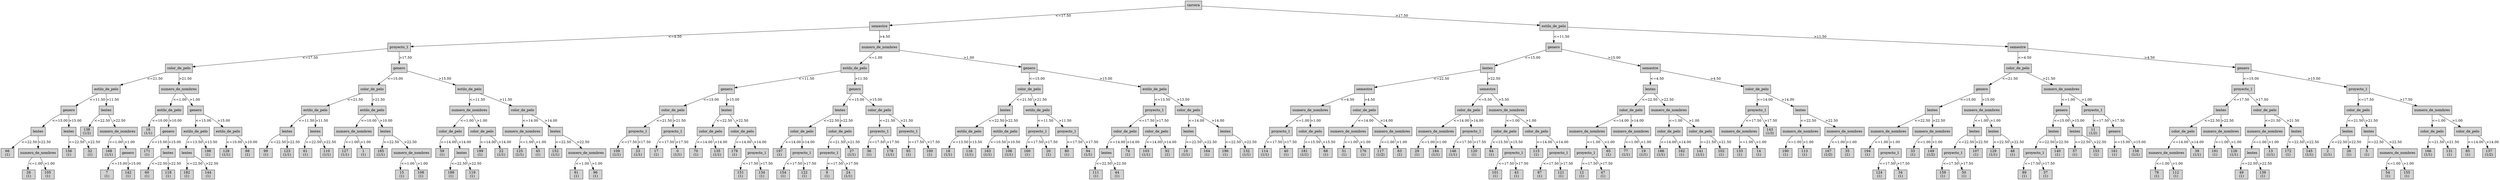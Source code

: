 digraph ID3_Tree {
"0" [shape=box, style=filled, label="carrera
", weight=1]
"1" [shape=box, style=filled, label="semestre
", weight=2]
0 -> 1 [ label = "<=17.50"];
"2" [shape=box, style=filled, label="proyecto_1
", weight=3]
1 -> 2 [ label = "<=4.50"];
"3" [shape=box, style=filled, label="color_de_pelo
", weight=4]
2 -> 3 [ label = "<=17.50"];
"4" [shape=box, style=filled, label="estilo_de_pelo
", weight=5]
3 -> 4 [ label = "<=21.50"];
"5" [shape=box, style=filled, label="genero
", weight=6]
4 -> 5 [ label = "<=11.50"];
"6" [shape=box, style=filled, label="lentes
", weight=7]
5 -> 6 [ label = "<=15.00"];
"7" [shape=box, style=filled, label="66
(1)
", weight=8]
6 -> 7 [ label = "<=22.50"];
"8" [shape=box, style=filled, label="numero_de_nombres
", weight=8]
6 -> 8 [ label = ">22.50"];
"9" [shape=box, style=filled, label="28
(1)
", weight=9]
8 -> 9 [ label = "<=1.00"];
"10" [shape=box, style=filled, label="105
(1)
", weight=9]
8 -> 10 [ label = ">1.00"];
"11" [shape=box, style=filled, label="lentes
", weight=7]
5 -> 11 [ label = ">15.00"];
"12" [shape=box, style=filled, label="156
(1)
", weight=8]
11 -> 12 [ label = "<=22.50"];
"13" [shape=box, style=filled, label="32
(1)
", weight=8]
11 -> 13 [ label = ">22.50"];
"14" [shape=box, style=filled, label="lentes
", weight=6]
4 -> 14 [ label = ">11.50"];
"15" [shape=box, style=filled, label="138
(1/2)
", weight=7]
14 -> 15 [ label = "<=22.50"];
"16" [shape=box, style=filled, label="numero_de_nombres
", weight=7]
14 -> 16 [ label = ">22.50"];
"17" [shape=box, style=filled, label="168
(1/1)
", weight=8]
16 -> 17 [ label = "<=1.00"];
"18" [shape=box, style=filled, label="genero
", weight=8]
16 -> 18 [ label = ">1.00"];
"19" [shape=box, style=filled, label="7
(1)
", weight=9]
18 -> 19 [ label = "<=15.00"];
"20" [shape=box, style=filled, label="142
(1)
", weight=9]
18 -> 20 [ label = ">15.00"];
"21" [shape=box, style=filled, label="numero_de_nombres
", weight=5]
3 -> 21 [ label = ">21.50"];
"22" [shape=box, style=filled, label="estilo_de_pelo
", weight=6]
21 -> 22 [ label = "<=1.00"];
"23" [shape=box, style=filled, label="16
(1/1)
", weight=7]
22 -> 23 [ label = "<=10.00"];
"24" [shape=box, style=filled, label="genero
", weight=7]
22 -> 24 [ label = ">10.00"];
"25" [shape=box, style=filled, label="171
(1)
", weight=8]
24 -> 25 [ label = "<=15.00"];
"26" [shape=box, style=filled, label="lentes
", weight=8]
24 -> 26 [ label = ">15.00"];
"27" [shape=box, style=filled, label="60
(1)
", weight=9]
26 -> 27 [ label = "<=22.50"];
"28" [shape=box, style=filled, label="118
(1)
", weight=9]
26 -> 28 [ label = ">22.50"];
"29" [shape=box, style=filled, label="genero
", weight=6]
21 -> 29 [ label = ">1.00"];
"30" [shape=box, style=filled, label="estilo_de_pelo
", weight=7]
29 -> 30 [ label = "<=15.00"];
"31" [shape=box, style=filled, label="lentes
", weight=8]
30 -> 31 [ label = "<=13.50"];
"32" [shape=box, style=filled, label="182
(1)
", weight=9]
31 -> 32 [ label = "<=22.50"];
"33" [shape=box, style=filled, label="144
(1)
", weight=9]
31 -> 33 [ label = ">22.50"];
"34" [shape=box, style=filled, label="198
(1)
", weight=8]
30 -> 34 [ label = ">13.50"];
"35" [shape=box, style=filled, label="estilo_de_pelo
", weight=7]
29 -> 35 [ label = ">15.00"];
"36" [shape=box, style=filled, label="128
(1/1)
", weight=8]
35 -> 36 [ label = "<=10.00"];
"37" [shape=box, style=filled, label="88
(1)
", weight=8]
35 -> 37 [ label = ">10.00"];
"38" [shape=box, style=filled, label="genero
", weight=4]
2 -> 38 [ label = ">17.50"];
"39" [shape=box, style=filled, label="color_de_pelo
", weight=5]
38 -> 39 [ label = "<=15.00"];
"40" [shape=box, style=filled, label="estilo_de_pelo
", weight=6]
39 -> 40 [ label = "<=21.50"];
"41" [shape=box, style=filled, label="lentes
", weight=7]
40 -> 41 [ label = "<=11.50"];
"42" [shape=box, style=filled, label="99
(1)
", weight=8]
41 -> 42 [ label = "<=22.50"];
"43" [shape=box, style=filled, label="123
(1/1)
", weight=8]
41 -> 43 [ label = ">22.50"];
"44" [shape=box, style=filled, label="lentes
", weight=7]
40 -> 44 [ label = ">11.50"];
"45" [shape=box, style=filled, label="61
(1)
", weight=8]
44 -> 45 [ label = "<=22.50"];
"46" [shape=box, style=filled, label="110
(1/1)
", weight=8]
44 -> 46 [ label = ">22.50"];
"47" [shape=box, style=filled, label="estilo_de_pelo
", weight=6]
39 -> 47 [ label = ">21.50"];
"48" [shape=box, style=filled, label="numero_de_nombres
", weight=7]
47 -> 48 [ label = "<=10.00"];
"49" [shape=box, style=filled, label="127
(1/1)
", weight=8]
48 -> 49 [ label = "<=1.00"];
"50" [shape=box, style=filled, label="1
(1)
", weight=8]
48 -> 50 [ label = ">1.00"];
"51" [shape=box, style=filled, label="lentes
", weight=7]
47 -> 51 [ label = ">10.00"];
"52" [shape=box, style=filled, label="185
(1/1)
", weight=8]
51 -> 52 [ label = "<=22.50"];
"53" [shape=box, style=filled, label="numero_de_nombres
", weight=8]
51 -> 53 [ label = ">22.50"];
"54" [shape=box, style=filled, label="15
(1)
", weight=9]
53 -> 54 [ label = "<=1.00"];
"55" [shape=box, style=filled, label="108
(1)
", weight=9]
53 -> 55 [ label = ">1.00"];
"56" [shape=box, style=filled, label="estilo_de_pelo
", weight=5]
38 -> 56 [ label = ">15.00"];
"57" [shape=box, style=filled, label="numero_de_nombres
", weight=6]
56 -> 57 [ label = "<=11.50"];
"58" [shape=box, style=filled, label="color_de_pelo
", weight=7]
57 -> 58 [ label = "<=1.00"];
"59" [shape=box, style=filled, label="59
(1)
", weight=8]
58 -> 59 [ label = "<=14.00"];
"60" [shape=box, style=filled, label="lentes
", weight=8]
58 -> 60 [ label = ">14.00"];
"61" [shape=box, style=filled, label="188
(1)
", weight=9]
60 -> 61 [ label = "<=22.50"];
"62" [shape=box, style=filled, label="119
(1)
", weight=9]
60 -> 62 [ label = ">22.50"];
"63" [shape=box, style=filled, label="color_de_pelo
", weight=7]
57 -> 63 [ label = ">1.00"];
"64" [shape=box, style=filled, label="199
(1)
", weight=8]
63 -> 64 [ label = "<=14.00"];
"65" [shape=box, style=filled, label="22
(1/1)
", weight=8]
63 -> 65 [ label = ">14.00"];
"66" [shape=box, style=filled, label="color_de_pelo
", weight=6]
56 -> 66 [ label = ">11.50"];
"67" [shape=box, style=filled, label="numero_de_nombres
", weight=7]
66 -> 67 [ label = "<=14.00"];
"68" [shape=box, style=filled, label="125
(1/1)
", weight=8]
67 -> 68 [ label = "<=1.00"];
"69" [shape=box, style=filled, label="45
(1)
", weight=8]
67 -> 69 [ label = ">1.00"];
"70" [shape=box, style=filled, label="lentes
", weight=7]
66 -> 70 [ label = ">14.00"];
"71" [shape=box, style=filled, label="152
(1/1)
", weight=8]
70 -> 71 [ label = "<=22.50"];
"72" [shape=box, style=filled, label="numero_de_nombres
", weight=8]
70 -> 72 [ label = ">22.50"];
"73" [shape=box, style=filled, label="91
(1)
", weight=9]
72 -> 73 [ label = "<=1.00"];
"74" [shape=box, style=filled, label="96
(1)
", weight=9]
72 -> 74 [ label = ">1.00"];
"75" [shape=box, style=filled, label="numero_de_nombres
", weight=3]
1 -> 75 [ label = ">4.50"];
"76" [shape=box, style=filled, label="estilo_de_pelo
", weight=4]
75 -> 76 [ label = "<=1.00"];
"77" [shape=box, style=filled, label="genero
", weight=5]
76 -> 77 [ label = "<=11.50"];
"78" [shape=box, style=filled, label="color_de_pelo
", weight=6]
77 -> 78 [ label = "<=15.00"];
"79" [shape=box, style=filled, label="proyecto_1
", weight=7]
78 -> 79 [ label = "<=21.50"];
"80" [shape=box, style=filled, label="109
(1/1)
", weight=8]
79 -> 80 [ label = "<=17.50"];
"81" [shape=box, style=filled, label="23
(1/1)
", weight=8]
79 -> 81 [ label = ">17.50"];
"82" [shape=box, style=filled, label="proyecto_1
", weight=7]
78 -> 82 [ label = ">21.50"];
"83" [shape=box, style=filled, label="17
(1)
", weight=8]
82 -> 83 [ label = "<=17.50"];
"84" [shape=box, style=filled, label="0
(1/1)
", weight=8]
82 -> 84 [ label = ">17.50"];
"85" [shape=box, style=filled, label="lentes
", weight=6]
77 -> 85 [ label = ">15.00"];
"86" [shape=box, style=filled, label="color_de_pelo
", weight=7]
85 -> 86 [ label = "<=22.50"];
"87" [shape=box, style=filled, label="70
(1)
", weight=8]
86 -> 87 [ label = "<=14.00"];
"88" [shape=box, style=filled, label="135
(1/1)
", weight=8]
86 -> 88 [ label = ">14.00"];
"89" [shape=box, style=filled, label="color_de_pelo
", weight=7]
85 -> 89 [ label = ">22.50"];
"90" [shape=box, style=filled, label="179
(1)
", weight=8]
89 -> 90 [ label = "<=14.00"];
"91" [shape=box, style=filled, label="proyecto_1
", weight=8]
89 -> 91 [ label = ">14.00"];
"92" [shape=box, style=filled, label="151
(1)
", weight=9]
91 -> 92 [ label = "<=17.50"];
"93" [shape=box, style=filled, label="134
(1)
", weight=9]
91 -> 93 [ label = ">17.50"];
"94" [shape=box, style=filled, label="genero
", weight=5]
76 -> 94 [ label = ">11.50"];
"95" [shape=box, style=filled, label="lentes
", weight=6]
94 -> 95 [ label = "<=15.00"];
"96" [shape=box, style=filled, label="color_de_pelo
", weight=7]
95 -> 96 [ label = "<=22.50"];
"97" [shape=box, style=filled, label="197
(1)
", weight=8]
96 -> 97 [ label = "<=14.00"];
"98" [shape=box, style=filled, label="proyecto_1
", weight=8]
96 -> 98 [ label = ">14.00"];
"99" [shape=box, style=filled, label="154
(1)
", weight=9]
98 -> 99 [ label = "<=17.50"];
"100" [shape=box, style=filled, label="122
(1)
", weight=9]
98 -> 100 [ label = ">17.50"];
"101" [shape=box, style=filled, label="color_de_pelo
", weight=7]
95 -> 101 [ label = ">22.50"];
"102" [shape=box, style=filled, label="proyecto_1
", weight=8]
101 -> 102 [ label = "<=21.50"];
"103" [shape=box, style=filled, label="9
(1)
", weight=9]
102 -> 103 [ label = "<=17.50"];
"104" [shape=box, style=filled, label="24
(1/1)
", weight=9]
102 -> 104 [ label = ">17.50"];
"105" [shape=box, style=filled, label="27
(1/1)
", weight=8]
101 -> 105 [ label = ">21.50"];
"106" [shape=box, style=filled, label="color_de_pelo
", weight=6]
94 -> 106 [ label = ">15.00"];
"107" [shape=box, style=filled, label="proyecto_1
", weight=7]
106 -> 107 [ label = "<=21.50"];
"108" [shape=box, style=filled, label="36
(1)
", weight=8]
107 -> 108 [ label = "<=17.50"];
"109" [shape=box, style=filled, label="178
(1/1)
", weight=8]
107 -> 109 [ label = ">17.50"];
"110" [shape=box, style=filled, label="proyecto_1
", weight=7]
106 -> 110 [ label = ">21.50"];
"111" [shape=box, style=filled, label="93
(1)
", weight=8]
110 -> 111 [ label = "<=17.50"];
"112" [shape=box, style=filled, label="100
(1)
", weight=8]
110 -> 112 [ label = ">17.50"];
"113" [shape=box, style=filled, label="genero
", weight=4]
75 -> 113 [ label = ">1.00"];
"114" [shape=box, style=filled, label="color_de_pelo
", weight=5]
113 -> 114 [ label = "<=15.00"];
"115" [shape=box, style=filled, label="lentes
", weight=6]
114 -> 115 [ label = "<=21.50"];
"116" [shape=box, style=filled, label="estilo_de_pelo
", weight=7]
115 -> 116 [ label = "<=22.50"];
"117" [shape=box, style=filled, label="18
(1/1)
", weight=8]
116 -> 117 [ label = "<=13.50"];
"118" [shape=box, style=filled, label="116
(1/1)
", weight=8]
116 -> 118 [ label = ">13.50"];
"119" [shape=box, style=filled, label="estilo_de_pelo
", weight=7]
115 -> 119 [ label = ">22.50"];
"120" [shape=box, style=filled, label="163
(1/1)
", weight=8]
119 -> 120 [ label = "<=10.50"];
"121" [shape=box, style=filled, label="106
(1/1)
", weight=8]
119 -> 121 [ label = ">10.50"];
"122" [shape=box, style=filled, label="estilo_de_pelo
", weight=6]
114 -> 122 [ label = ">21.50"];
"123" [shape=box, style=filled, label="proyecto_1
", weight=7]
122 -> 123 [ label = "<=11.50"];
"124" [shape=box, style=filled, label="160
(1)
", weight=8]
123 -> 124 [ label = "<=17.50"];
"125" [shape=box, style=filled, label="20
(1)
", weight=8]
123 -> 125 [ label = ">17.50"];
"126" [shape=box, style=filled, label="proyecto_1
", weight=7]
122 -> 126 [ label = ">11.50"];
"127" [shape=box, style=filled, label="80
(1)
", weight=8]
126 -> 127 [ label = "<=17.50"];
"128" [shape=box, style=filled, label="94
(1/1)
", weight=8]
126 -> 128 [ label = ">17.50"];
"129" [shape=box, style=filled, label="estilo_de_pelo
", weight=5]
113 -> 129 [ label = ">15.00"];
"130" [shape=box, style=filled, label="proyecto_1
", weight=6]
129 -> 130 [ label = "<=13.50"];
"131" [shape=box, style=filled, label="color_de_pelo
", weight=7]
130 -> 131 [ label = "<=17.50"];
"132" [shape=box, style=filled, label="lentes
", weight=8]
131 -> 132 [ label = "<=14.00"];
"133" [shape=box, style=filled, label="111
(1)
", weight=9]
132 -> 133 [ label = "<=22.50"];
"134" [shape=box, style=filled, label="44
(1)
", weight=9]
132 -> 134 [ label = ">22.50"];
"135" [shape=box, style=filled, label="74
(1)
", weight=8]
131 -> 135 [ label = ">14.00"];
"136" [shape=box, style=filled, label="color_de_pelo
", weight=7]
130 -> 136 [ label = ">17.50"];
"137" [shape=box, style=filled, label="103
(1/1)
", weight=8]
136 -> 137 [ label = "<=14.00"];
"138" [shape=box, style=filled, label="92
(1)
", weight=8]
136 -> 138 [ label = ">14.00"];
"139" [shape=box, style=filled, label="color_de_pelo
", weight=6]
129 -> 139 [ label = ">13.50"];
"140" [shape=box, style=filled, label="lentes
", weight=7]
139 -> 140 [ label = "<=14.00"];
"141" [shape=box, style=filled, label="10
(1/1)
", weight=8]
140 -> 141 [ label = "<=22.50"];
"142" [shape=box, style=filled, label="164
(1)
", weight=8]
140 -> 142 [ label = ">22.50"];
"143" [shape=box, style=filled, label="lentes
", weight=7]
139 -> 143 [ label = ">14.00"];
"144" [shape=box, style=filled, label="196
(1)
", weight=8]
143 -> 144 [ label = "<=22.50"];
"145" [shape=box, style=filled, label="132
(1/1)
", weight=8]
143 -> 145 [ label = ">22.50"];
"146" [shape=box, style=filled, label="estilo_de_pelo
", weight=2]
0 -> 146 [ label = ">17.50"];
"147" [shape=box, style=filled, label="genero
", weight=3]
146 -> 147 [ label = "<=11.50"];
"148" [shape=box, style=filled, label="lentes
", weight=4]
147 -> 148 [ label = "<=15.00"];
"149" [shape=box, style=filled, label="semestre
", weight=5]
148 -> 149 [ label = "<=22.50"];
"150" [shape=box, style=filled, label="numero_de_nombres
", weight=6]
149 -> 150 [ label = "<=4.50"];
"151" [shape=box, style=filled, label="proyecto_1
", weight=7]
150 -> 151 [ label = "<=1.00"];
"152" [shape=box, style=filled, label="114
(1/1)
", weight=8]
151 -> 152 [ label = "<=17.50"];
"153" [shape=box, style=filled, label="40
(1)
", weight=8]
151 -> 153 [ label = ">17.50"];
"154" [shape=box, style=filled, label="color_de_pelo
", weight=7]
150 -> 154 [ label = ">1.00"];
"155" [shape=box, style=filled, label="181
(1/1)
", weight=8]
154 -> 155 [ label = "<=15.50"];
"156" [shape=box, style=filled, label="68
(1)
", weight=8]
154 -> 156 [ label = ">15.50"];
"157" [shape=box, style=filled, label="color_de_pelo
", weight=6]
149 -> 157 [ label = ">4.50"];
"158" [shape=box, style=filled, label="numero_de_nombres
", weight=7]
157 -> 158 [ label = "<=14.00"];
"159" [shape=box, style=filled, label="51
(1)
", weight=8]
158 -> 159 [ label = "<=1.00"];
"160" [shape=box, style=filled, label="176
(1)
", weight=8]
158 -> 160 [ label = ">1.00"];
"161" [shape=box, style=filled, label="numero_de_nombres
", weight=7]
157 -> 161 [ label = ">14.00"];
"162" [shape=box, style=filled, label="117
(1/2)
", weight=8]
161 -> 162 [ label = "<=1.00"];
"163" [shape=box, style=filled, label="63
(1)
", weight=8]
161 -> 163 [ label = ">1.00"];
"164" [shape=box, style=filled, label="semestre
", weight=5]
148 -> 164 [ label = ">22.50"];
"165" [shape=box, style=filled, label="color_de_pelo
", weight=6]
164 -> 165 [ label = "<=5.50"];
"166" [shape=box, style=filled, label="numero_de_nombres
", weight=7]
165 -> 166 [ label = "<=14.00"];
"167" [shape=box, style=filled, label="29
(1)
", weight=8]
166 -> 167 [ label = "<=1.00"];
"168" [shape=box, style=filled, label="184
(1/1)
", weight=8]
166 -> 168 [ label = ">1.00"];
"169" [shape=box, style=filled, label="proyecto_1
", weight=7]
165 -> 169 [ label = ">14.00"];
"170" [shape=box, style=filled, label="146
(1/1)
", weight=8]
169 -> 170 [ label = "<=17.50"];
"171" [shape=box, style=filled, label="120
(1)
", weight=8]
169 -> 171 [ label = ">17.50"];
"172" [shape=box, style=filled, label="numero_de_nombres
", weight=6]
164 -> 172 [ label = ">5.50"];
"173" [shape=box, style=filled, label="color_de_pelo
", weight=7]
172 -> 173 [ label = "<=1.00"];
"174" [shape=box, style=filled, label="84
(1)
", weight=8]
173 -> 174 [ label = "<=15.50"];
"175" [shape=box, style=filled, label="proyecto_1
", weight=8]
173 -> 175 [ label = ">15.50"];
"176" [shape=box, style=filled, label="101
(1)
", weight=9]
175 -> 176 [ label = "<=17.50"];
"177" [shape=box, style=filled, label="43
(1)
", weight=9]
175 -> 177 [ label = ">17.50"];
"178" [shape=box, style=filled, label="color_de_pelo
", weight=7]
172 -> 178 [ label = ">1.00"];
"179" [shape=box, style=filled, label="115
(1)
", weight=8]
178 -> 179 [ label = "<=14.00"];
"180" [shape=box, style=filled, label="proyecto_1
", weight=8]
178 -> 180 [ label = ">14.00"];
"181" [shape=box, style=filled, label="87
(1)
", weight=9]
180 -> 181 [ label = "<=17.50"];
"182" [shape=box, style=filled, label="121
(1)
", weight=9]
180 -> 182 [ label = ">17.50"];
"183" [shape=box, style=filled, label="semestre
", weight=4]
147 -> 183 [ label = ">15.00"];
"184" [shape=box, style=filled, label="lentes
", weight=5]
183 -> 184 [ label = "<=4.50"];
"185" [shape=box, style=filled, label="color_de_pelo
", weight=6]
184 -> 185 [ label = "<=22.50"];
"186" [shape=box, style=filled, label="numero_de_nombres
", weight=7]
185 -> 186 [ label = "<=14.00"];
"187" [shape=box, style=filled, label="proyecto_1
", weight=8]
186 -> 187 [ label = "<=1.00"];
"188" [shape=box, style=filled, label="12
(1)
", weight=9]
187 -> 188 [ label = "<=17.50"];
"189" [shape=box, style=filled, label="47
(1)
", weight=9]
187 -> 189 [ label = ">17.50"];
"190" [shape=box, style=filled, label="65
(1)
", weight=8]
186 -> 190 [ label = ">1.00"];
"191" [shape=box, style=filled, label="numero_de_nombres
", weight=7]
185 -> 191 [ label = ">14.00"];
"192" [shape=box, style=filled, label="77
(1/1)
", weight=8]
191 -> 192 [ label = "<=1.00"];
"193" [shape=box, style=filled, label="19
(1/1)
", weight=8]
191 -> 193 [ label = ">1.00"];
"194" [shape=box, style=filled, label="numero_de_nombres
", weight=6]
184 -> 194 [ label = ">22.50"];
"195" [shape=box, style=filled, label="color_de_pelo
", weight=7]
194 -> 195 [ label = "<=1.00"];
"196" [shape=box, style=filled, label="186
(1/1)
", weight=8]
195 -> 196 [ label = "<=14.00"];
"197" [shape=box, style=filled, label="162
(1)
", weight=8]
195 -> 197 [ label = ">14.00"];
"198" [shape=box, style=filled, label="color_de_pelo
", weight=7]
194 -> 198 [ label = ">1.00"];
"199" [shape=box, style=filled, label="141
(1/1)
", weight=8]
198 -> 199 [ label = "<=21.50"];
"200" [shape=box, style=filled, label="102
(1)
", weight=8]
198 -> 200 [ label = ">21.50"];
"201" [shape=box, style=filled, label="color_de_pelo
", weight=5]
183 -> 201 [ label = ">4.50"];
"202" [shape=box, style=filled, label="proyecto_1
", weight=6]
201 -> 202 [ label = "<=14.00"];
"203" [shape=box, style=filled, label="numero_de_nombres
", weight=7]
202 -> 203 [ label = "<=17.50"];
"204" [shape=box, style=filled, label="133
(1)
", weight=8]
203 -> 204 [ label = "<=1.00"];
"205" [shape=box, style=filled, label="14
(1)
", weight=8]
203 -> 205 [ label = ">1.00"];
"206" [shape=box, style=filled, label="143
(1/3)
", weight=7]
202 -> 206 [ label = ">17.50"];
"207" [shape=box, style=filled, label="lentes
", weight=6]
201 -> 207 [ label = ">14.00"];
"208" [shape=box, style=filled, label="numero_de_nombres
", weight=7]
207 -> 208 [ label = "<=22.50"];
"209" [shape=box, style=filled, label="190
(1)
", weight=8]
208 -> 209 [ label = "<=1.00"];
"210" [shape=box, style=filled, label="113
(1)
", weight=8]
208 -> 210 [ label = ">1.00"];
"211" [shape=box, style=filled, label="numero_de_nombres
", weight=7]
207 -> 211 [ label = ">22.50"];
"212" [shape=box, style=filled, label="167
(1/2)
", weight=8]
211 -> 212 [ label = "<=1.00"];
"213" [shape=box, style=filled, label="35
(1)
", weight=8]
211 -> 213 [ label = ">1.00"];
"214" [shape=box, style=filled, label="semestre
", weight=3]
146 -> 214 [ label = ">11.50"];
"215" [shape=box, style=filled, label="color_de_pelo
", weight=4]
214 -> 215 [ label = "<=4.50"];
"216" [shape=box, style=filled, label="genero
", weight=5]
215 -> 216 [ label = "<=21.50"];
"217" [shape=box, style=filled, label="lentes
", weight=6]
216 -> 217 [ label = "<=15.00"];
"218" [shape=box, style=filled, label="numero_de_nombres
", weight=7]
217 -> 218 [ label = "<=22.50"];
"219" [shape=box, style=filled, label="194
(1)
", weight=8]
218 -> 219 [ label = "<=1.00"];
"220" [shape=box, style=filled, label="proyecto_1
", weight=8]
218 -> 220 [ label = ">1.00"];
"221" [shape=box, style=filled, label="124
(1)
", weight=9]
220 -> 221 [ label = "<=17.50"];
"222" [shape=box, style=filled, label="34
(1)
", weight=9]
220 -> 222 [ label = ">17.50"];
"223" [shape=box, style=filled, label="numero_de_nombres
", weight=7]
217 -> 223 [ label = ">22.50"];
"224" [shape=box, style=filled, label="33
(1)
", weight=8]
223 -> 224 [ label = "<=1.00"];
"225" [shape=box, style=filled, label="149
(1/2)
", weight=8]
223 -> 225 [ label = ">1.00"];
"226" [shape=box, style=filled, label="numero_de_nombres
", weight=6]
216 -> 226 [ label = ">15.00"];
"227" [shape=box, style=filled, label="lentes
", weight=7]
226 -> 227 [ label = "<=1.00"];
"228" [shape=box, style=filled, label="proyecto_1
", weight=8]
227 -> 228 [ label = "<=22.50"];
"229" [shape=box, style=filled, label="159
(1)
", weight=9]
228 -> 229 [ label = "<=17.50"];
"230" [shape=box, style=filled, label="50
(1)
", weight=9]
228 -> 230 [ label = ">17.50"];
"231" [shape=box, style=filled, label="107
(1)
", weight=8]
227 -> 231 [ label = ">22.50"];
"232" [shape=box, style=filled, label="lentes
", weight=7]
226 -> 232 [ label = ">1.00"];
"233" [shape=box, style=filled, label="129
(1/1)
", weight=8]
232 -> 233 [ label = "<=22.50"];
"234" [shape=box, style=filled, label="48
(1)
", weight=8]
232 -> 234 [ label = ">22.50"];
"235" [shape=box, style=filled, label="numero_de_nombres
", weight=5]
215 -> 235 [ label = ">21.50"];
"236" [shape=box, style=filled, label="genero
", weight=6]
235 -> 236 [ label = "<=1.00"];
"237" [shape=box, style=filled, label="lentes
", weight=7]
236 -> 237 [ label = "<=15.00"];
"238" [shape=box, style=filled, label="proyecto_1
", weight=8]
237 -> 238 [ label = "<=22.50"];
"239" [shape=box, style=filled, label="89
(1)
", weight=9]
238 -> 239 [ label = "<=17.50"];
"240" [shape=box, style=filled, label="37
(1)
", weight=9]
238 -> 240 [ label = ">17.50"];
"241" [shape=box, style=filled, label="140
(1)
", weight=8]
237 -> 241 [ label = ">22.50"];
"242" [shape=box, style=filled, label="lentes
", weight=7]
236 -> 242 [ label = ">15.00"];
"243" [shape=box, style=filled, label="57
(1)
", weight=8]
242 -> 243 [ label = "<=22.50"];
"244" [shape=box, style=filled, label="153
(1)
", weight=8]
242 -> 244 [ label = ">22.50"];
"245" [shape=box, style=filled, label="proyecto_1
", weight=6]
235 -> 245 [ label = ">1.00"];
"246" [shape=box, style=filled, label="11
(1/2)
", weight=7]
245 -> 246 [ label = "<=17.50"];
"247" [shape=box, style=filled, label="genero
", weight=7]
245 -> 247 [ label = ">17.50"];
"248" [shape=box, style=filled, label="161
(1)
", weight=8]
247 -> 248 [ label = "<=15.00"];
"249" [shape=box, style=filled, label="158
(1/1)
", weight=8]
247 -> 249 [ label = ">15.00"];
"250" [shape=box, style=filled, label="genero
", weight=4]
214 -> 250 [ label = ">4.50"];
"251" [shape=box, style=filled, label="proyecto_1
", weight=5]
250 -> 251 [ label = "<=15.00"];
"252" [shape=box, style=filled, label="lentes
", weight=6]
251 -> 252 [ label = "<=17.50"];
"253" [shape=box, style=filled, label="color_de_pelo
", weight=7]
252 -> 253 [ label = "<=22.50"];
"254" [shape=box, style=filled, label="numero_de_nombres
", weight=8]
253 -> 254 [ label = "<=14.00"];
"255" [shape=box, style=filled, label="78
(1)
", weight=9]
254 -> 255 [ label = "<=1.00"];
"256" [shape=box, style=filled, label="112
(1)
", weight=9]
254 -> 256 [ label = ">1.00"];
"257" [shape=box, style=filled, label="39
(1/1)
", weight=8]
253 -> 257 [ label = ">14.00"];
"258" [shape=box, style=filled, label="numero_de_nombres
", weight=7]
252 -> 258 [ label = ">22.50"];
"259" [shape=box, style=filled, label="191
(1)
", weight=8]
258 -> 259 [ label = "<=1.00"];
"260" [shape=box, style=filled, label="126
(1/1)
", weight=8]
258 -> 260 [ label = ">1.00"];
"261" [shape=box, style=filled, label="color_de_pelo
", weight=6]
251 -> 261 [ label = ">17.50"];
"262" [shape=box, style=filled, label="numero_de_nombres
", weight=7]
261 -> 262 [ label = "<=21.50"];
"263" [shape=box, style=filled, label="lentes
", weight=8]
262 -> 263 [ label = "<=1.00"];
"264" [shape=box, style=filled, label="49
(1)
", weight=9]
263 -> 264 [ label = "<=22.50"];
"265" [shape=box, style=filled, label="139
(1)
", weight=9]
263 -> 265 [ label = ">22.50"];
"266" [shape=box, style=filled, label="13
(1/1)
", weight=8]
262 -> 266 [ label = ">1.00"];
"267" [shape=box, style=filled, label="lentes
", weight=7]
261 -> 267 [ label = ">21.50"];
"268" [shape=box, style=filled, label="172
(1)
", weight=8]
267 -> 268 [ label = "<=22.50"];
"269" [shape=box, style=filled, label="145
(1/1)
", weight=8]
267 -> 269 [ label = ">22.50"];
"270" [shape=box, style=filled, label="proyecto_1
", weight=5]
250 -> 270 [ label = ">15.00"];
"271" [shape=box, style=filled, label="color_de_pelo
", weight=6]
270 -> 271 [ label = "<=17.50"];
"272" [shape=box, style=filled, label="lentes
", weight=7]
271 -> 272 [ label = "<=21.50"];
"273" [shape=box, style=filled, label="2
(1/1)
", weight=8]
272 -> 273 [ label = "<=22.50"];
"274" [shape=box, style=filled, label="26
(1)
", weight=8]
272 -> 274 [ label = ">22.50"];
"275" [shape=box, style=filled, label="lentes
", weight=7]
271 -> 275 [ label = ">21.50"];
"276" [shape=box, style=filled, label="5
(1)
", weight=8]
275 -> 276 [ label = "<=22.50"];
"277" [shape=box, style=filled, label="numero_de_nombres
", weight=8]
275 -> 277 [ label = ">22.50"];
"278" [shape=box, style=filled, label="54
(1)
", weight=9]
277 -> 278 [ label = "<=1.00"];
"279" [shape=box, style=filled, label="155
(1)
", weight=9]
277 -> 279 [ label = ">1.00"];
"280" [shape=box, style=filled, label="numero_de_nombres
", weight=6]
270 -> 280 [ label = ">17.50"];
"281" [shape=box, style=filled, label="color_de_pelo
", weight=7]
280 -> 281 [ label = "<=1.00"];
"282" [shape=box, style=filled, label="166
(1/1)
", weight=8]
281 -> 282 [ label = "<=21.50"];
"283" [shape=box, style=filled, label="131
(1)
", weight=8]
281 -> 283 [ label = ">21.50"];
"284" [shape=box, style=filled, label="color_de_pelo
", weight=7]
280 -> 284 [ label = ">1.00"];
"285" [shape=box, style=filled, label="85
(1)
", weight=8]
284 -> 285 [ label = "<=14.00"];
"286" [shape=box, style=filled, label="137
(1/2)
", weight=8]
284 -> 286 [ label = ">14.00"];
{rank=same; 0;};
{rank=same; 1;146;};
{rank=same; 2;75;147;214;};
{rank=same; 3;38;76;113;148;183;215;250;};
{rank=same; 4;21;39;56;77;94;114;129;149;164;184;201;216;235;251;270;};
{rank=same; 5;14;22;29;40;47;57;66;78;85;95;106;115;122;130;139;150;157;165;172;185;194;202;207;217;226;236;245;252;261;271;280;};
{rank=same; 6;11;15;16;23;24;30;35;41;44;48;51;58;63;67;70;79;82;86;89;96;101;107;110;116;119;123;126;131;136;140;143;151;154;158;161;166;169;173;178;186;191;195;198;203;206;208;211;218;223;227;232;237;242;246;247;253;258;262;267;272;275;281;284;};
{rank=same; 7;8;12;13;17;18;25;26;31;34;36;37;42;43;45;46;49;50;52;53;59;60;64;65;68;69;71;72;80;81;83;84;87;88;90;91;97;98;102;105;108;109;111;112;117;118;120;121;124;125;127;128;132;135;137;138;141;142;144;145;152;153;155;156;159;160;162;163;167;168;170;171;174;175;179;180;187;190;192;193;196;197;199;200;204;205;209;210;212;213;219;220;224;225;228;231;233;234;238;241;243;244;248;249;254;257;259;260;263;266;268;269;273;274;276;277;282;283;285;286;};
{rank=same; 9;10;19;20;27;28;32;33;54;55;61;62;73;74;92;93;99;100;103;104;133;134;176;177;181;182;188;189;221;222;229;230;239;240;255;256;264;265;278;279;};
}